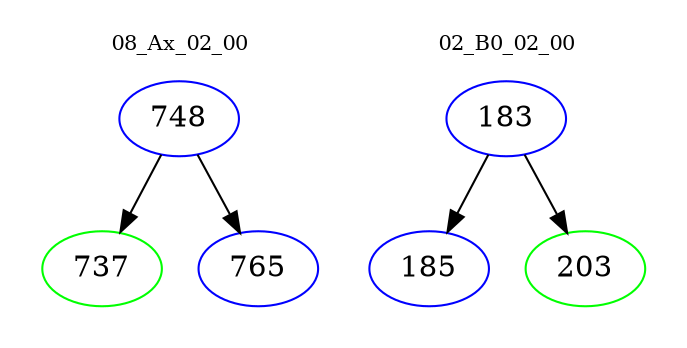 digraph{
subgraph cluster_0 {
color = white
label = "08_Ax_02_00";
fontsize=10;
T0_748 [label="748", color="blue"]
T0_748 -> T0_737 [color="black"]
T0_737 [label="737", color="green"]
T0_748 -> T0_765 [color="black"]
T0_765 [label="765", color="blue"]
}
subgraph cluster_1 {
color = white
label = "02_B0_02_00";
fontsize=10;
T1_183 [label="183", color="blue"]
T1_183 -> T1_185 [color="black"]
T1_185 [label="185", color="blue"]
T1_183 -> T1_203 [color="black"]
T1_203 [label="203", color="green"]
}
}

